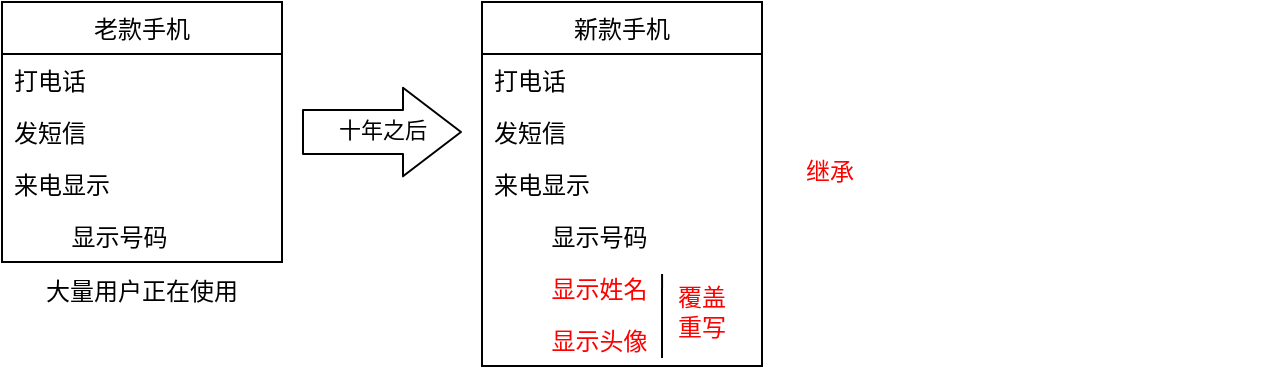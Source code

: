 <mxfile version="13.6.2" type="device"><diagram id="TUcIOk09pv11bGz-wnv0" name="Page-1"><mxGraphModel dx="905" dy="680" grid="1" gridSize="10" guides="1" tooltips="1" connect="1" arrows="1" fold="1" page="1" pageScale="1" pageWidth="1100" pageHeight="850" math="0" shadow="0"><root><mxCell id="0"/><mxCell id="1" parent="0"/><mxCell id="dt82fonCOCB0YhVIzp4u-3" value="老款手机" style="swimlane;fontStyle=0;childLayout=stackLayout;horizontal=1;startSize=26;fillColor=none;horizontalStack=0;resizeParent=1;resizeParentMax=0;resizeLast=0;collapsible=1;marginBottom=0;fontFamily=Courier New;" vertex="1" parent="1"><mxGeometry x="40" y="40" width="140" height="130" as="geometry"/></mxCell><mxCell id="dt82fonCOCB0YhVIzp4u-4" value="打电话" style="text;strokeColor=none;fillColor=none;align=left;verticalAlign=top;spacingLeft=4;spacingRight=4;overflow=hidden;rotatable=0;points=[[0,0.5],[1,0.5]];portConstraint=eastwest;fontFamily=Courier New;" vertex="1" parent="dt82fonCOCB0YhVIzp4u-3"><mxGeometry y="26" width="140" height="26" as="geometry"/></mxCell><mxCell id="dt82fonCOCB0YhVIzp4u-5" value="发短信" style="text;strokeColor=none;fillColor=none;align=left;verticalAlign=top;spacingLeft=4;spacingRight=4;overflow=hidden;rotatable=0;points=[[0,0.5],[1,0.5]];portConstraint=eastwest;fontFamily=Courier New;" vertex="1" parent="dt82fonCOCB0YhVIzp4u-3"><mxGeometry y="52" width="140" height="26" as="geometry"/></mxCell><mxCell id="dt82fonCOCB0YhVIzp4u-6" value="来电显示" style="text;strokeColor=none;fillColor=none;align=left;verticalAlign=top;spacingLeft=4;spacingRight=4;overflow=hidden;rotatable=0;points=[[0,0.5],[1,0.5]];portConstraint=eastwest;fontFamily=Courier New;" vertex="1" parent="dt82fonCOCB0YhVIzp4u-3"><mxGeometry y="78" width="140" height="26" as="geometry"/></mxCell><mxCell id="dt82fonCOCB0YhVIzp4u-7" value="    显示号码" style="text;strokeColor=none;fillColor=none;align=left;verticalAlign=top;spacingLeft=4;spacingRight=4;overflow=hidden;rotatable=0;points=[[0,0.5],[1,0.5]];portConstraint=eastwest;fontFamily=Courier New;" vertex="1" parent="dt82fonCOCB0YhVIzp4u-3"><mxGeometry y="104" width="140" height="26" as="geometry"/></mxCell><mxCell id="dt82fonCOCB0YhVIzp4u-8" value="新款手机" style="swimlane;fontStyle=0;childLayout=stackLayout;horizontal=1;startSize=26;fillColor=none;horizontalStack=0;resizeParent=1;resizeParentMax=0;resizeLast=0;collapsible=1;marginBottom=0;fontFamily=Courier New;" vertex="1" parent="1"><mxGeometry x="280" y="40" width="140" height="182" as="geometry"/></mxCell><mxCell id="dt82fonCOCB0YhVIzp4u-9" value="打电话" style="text;strokeColor=none;fillColor=none;align=left;verticalAlign=top;spacingLeft=4;spacingRight=4;overflow=hidden;rotatable=0;points=[[0,0.5],[1,0.5]];portConstraint=eastwest;fontFamily=Courier New;" vertex="1" parent="dt82fonCOCB0YhVIzp4u-8"><mxGeometry y="26" width="140" height="26" as="geometry"/></mxCell><mxCell id="dt82fonCOCB0YhVIzp4u-10" value="发短信" style="text;strokeColor=none;fillColor=none;align=left;verticalAlign=top;spacingLeft=4;spacingRight=4;overflow=hidden;rotatable=0;points=[[0,0.5],[1,0.5]];portConstraint=eastwest;fontFamily=Courier New;" vertex="1" parent="dt82fonCOCB0YhVIzp4u-8"><mxGeometry y="52" width="140" height="26" as="geometry"/></mxCell><mxCell id="dt82fonCOCB0YhVIzp4u-11" value="来电显示" style="text;strokeColor=none;fillColor=none;align=left;verticalAlign=top;spacingLeft=4;spacingRight=4;overflow=hidden;rotatable=0;points=[[0,0.5],[1,0.5]];portConstraint=eastwest;fontFamily=Courier New;" vertex="1" parent="dt82fonCOCB0YhVIzp4u-8"><mxGeometry y="78" width="140" height="26" as="geometry"/></mxCell><mxCell id="dt82fonCOCB0YhVIzp4u-12" value="    显示号码&#10;" style="text;strokeColor=none;fillColor=none;align=left;verticalAlign=top;spacingLeft=4;spacingRight=4;overflow=hidden;rotatable=0;points=[[0,0.5],[1,0.5]];portConstraint=eastwest;fontFamily=Courier New;" vertex="1" parent="dt82fonCOCB0YhVIzp4u-8"><mxGeometry y="104" width="140" height="26" as="geometry"/></mxCell><mxCell id="dt82fonCOCB0YhVIzp4u-13" value="    显示姓名" style="text;strokeColor=none;fillColor=none;align=left;verticalAlign=top;spacingLeft=4;spacingRight=4;overflow=hidden;rotatable=0;points=[[0,0.5],[1,0.5]];portConstraint=eastwest;fontFamily=Courier New;fontColor=#FF0000;" vertex="1" parent="dt82fonCOCB0YhVIzp4u-8"><mxGeometry y="130" width="140" height="26" as="geometry"/></mxCell><mxCell id="dt82fonCOCB0YhVIzp4u-14" value="    显示头像" style="text;strokeColor=none;fillColor=none;align=left;verticalAlign=top;spacingLeft=4;spacingRight=4;overflow=hidden;rotatable=0;points=[[0,0.5],[1,0.5]];portConstraint=eastwest;fontFamily=Courier New;fontColor=#FF0000;" vertex="1" parent="dt82fonCOCB0YhVIzp4u-8"><mxGeometry y="156" width="140" height="26" as="geometry"/></mxCell><mxCell id="dt82fonCOCB0YhVIzp4u-16" value="大量用户正在使用" style="text;html=1;strokeColor=none;fillColor=none;align=center;verticalAlign=middle;whiteSpace=wrap;rounded=0;fontFamily=Courier New;" vertex="1" parent="1"><mxGeometry x="40" y="176" width="140" height="20" as="geometry"/></mxCell><mxCell id="dt82fonCOCB0YhVIzp4u-17" value="十年之后" style="shape=flexArrow;endArrow=classic;html=1;fontFamily=Courier New;endWidth=21.333;endSize=9.333;width=22;" edge="1" parent="1"><mxGeometry width="50" height="50" relative="1" as="geometry"><mxPoint x="190" y="105" as="sourcePoint"/><mxPoint x="270" y="105" as="targetPoint"/></mxGeometry></mxCell><mxCell id="dt82fonCOCB0YhVIzp4u-19" value="" style="endArrow=none;html=1;fontFamily=Courier New;fontColor=#FF0000;entryX=0.643;entryY=0.115;entryDx=0;entryDy=0;entryPerimeter=0;" edge="1" parent="1"><mxGeometry width="50" height="50" relative="1" as="geometry"><mxPoint x="370" y="218.01" as="sourcePoint"/><mxPoint x="370.02" y="176" as="targetPoint"/></mxGeometry></mxCell><mxCell id="dt82fonCOCB0YhVIzp4u-20" value="覆盖&lt;br&gt;重写" style="text;html=1;strokeColor=none;fillColor=none;align=center;verticalAlign=middle;whiteSpace=wrap;rounded=0;fontFamily=Courier New;fontColor=#FF0000;" vertex="1" parent="1"><mxGeometry x="370" y="186" width="40" height="20" as="geometry"/></mxCell><mxCell id="dt82fonCOCB0YhVIzp4u-21" value="设计原则：&lt;br&gt;对已经投入使用的类，尽量不要进行修改&lt;br&gt;推荐定义一个新的类，来重复利用其中共性内容，并添加改动新内容&lt;br&gt;&lt;br&gt;&lt;font color=&quot;#ff0000&quot;&gt;继承&lt;/font&gt;" style="text;html=1;strokeColor=none;fillColor=none;align=left;verticalAlign=top;whiteSpace=wrap;rounded=0;fontFamily=Courier New;fontColor=#FFFFFF;" vertex="1" parent="1"><mxGeometry x="440" y="40" width="240" height="20" as="geometry"/></mxCell></root></mxGraphModel></diagram></mxfile>